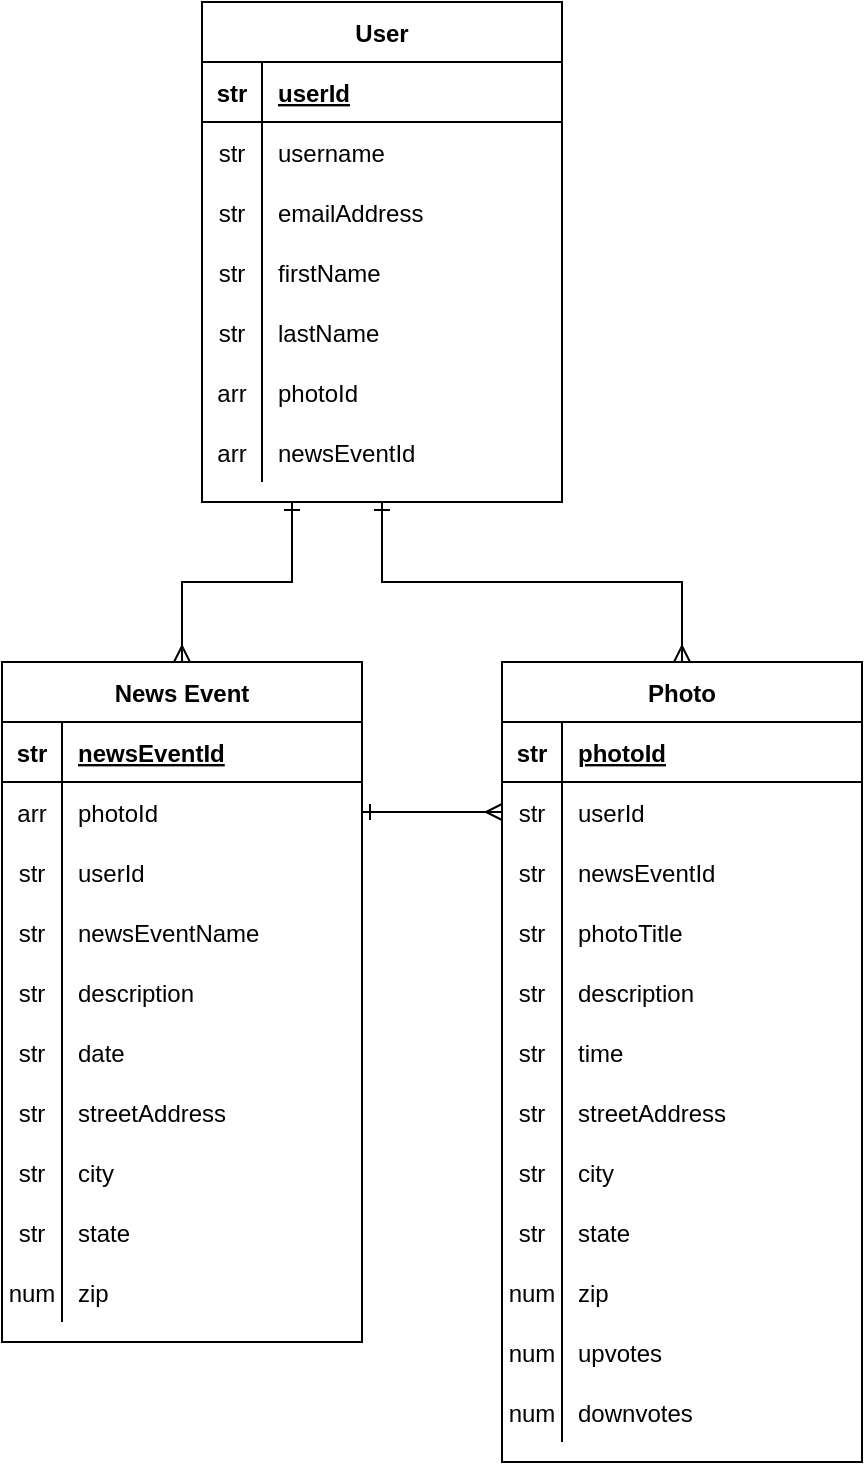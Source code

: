 <mxfile version="20.4.0" type="device"><diagram id="33HeskWjxP_hpv_TnL4-" name="Page-1"><mxGraphModel dx="402" dy="841" grid="1" gridSize="10" guides="1" tooltips="1" connect="1" arrows="1" fold="1" page="1" pageScale="1" pageWidth="850" pageHeight="1100" math="0" shadow="0"><root><mxCell id="0"/><mxCell id="1" parent="0"/><mxCell id="PnOS4csd2uWaLSHmhwaT-50" style="edgeStyle=orthogonalEdgeStyle;rounded=0;orthogonalLoop=1;jettySize=auto;html=1;exitX=0.25;exitY=1;exitDx=0;exitDy=0;startArrow=ERone;startFill=0;endArrow=ERmany;endFill=0;" parent="1" source="PnOS4csd2uWaLSHmhwaT-1" target="PnOS4csd2uWaLSHmhwaT-14" edge="1"><mxGeometry relative="1" as="geometry"/></mxCell><mxCell id="PnOS4csd2uWaLSHmhwaT-51" style="edgeStyle=orthogonalEdgeStyle;rounded=0;orthogonalLoop=1;jettySize=auto;html=1;exitX=0.5;exitY=1;exitDx=0;exitDy=0;entryX=0.5;entryY=0;entryDx=0;entryDy=0;startArrow=ERone;startFill=0;endArrow=ERmany;endFill=0;" parent="1" source="PnOS4csd2uWaLSHmhwaT-1" target="PnOS4csd2uWaLSHmhwaT-27" edge="1"><mxGeometry relative="1" as="geometry"/></mxCell><mxCell id="PnOS4csd2uWaLSHmhwaT-1" value="User" style="shape=table;startSize=30;container=1;collapsible=1;childLayout=tableLayout;fixedRows=1;rowLines=0;fontStyle=1;align=center;resizeLast=1;" parent="1" vertex="1"><mxGeometry x="270" y="70" width="180" height="250" as="geometry"/></mxCell><mxCell id="PnOS4csd2uWaLSHmhwaT-2" value="" style="shape=tableRow;horizontal=0;startSize=0;swimlaneHead=0;swimlaneBody=0;fillColor=none;collapsible=0;dropTarget=0;points=[[0,0.5],[1,0.5]];portConstraint=eastwest;top=0;left=0;right=0;bottom=1;" parent="PnOS4csd2uWaLSHmhwaT-1" vertex="1"><mxGeometry y="30" width="180" height="30" as="geometry"/></mxCell><mxCell id="PnOS4csd2uWaLSHmhwaT-3" value="str" style="shape=partialRectangle;connectable=0;fillColor=none;top=0;left=0;bottom=0;right=0;fontStyle=1;overflow=hidden;" parent="PnOS4csd2uWaLSHmhwaT-2" vertex="1"><mxGeometry width="30" height="30" as="geometry"><mxRectangle width="30" height="30" as="alternateBounds"/></mxGeometry></mxCell><mxCell id="PnOS4csd2uWaLSHmhwaT-4" value="userId" style="shape=partialRectangle;connectable=0;fillColor=none;top=0;left=0;bottom=0;right=0;align=left;spacingLeft=6;fontStyle=5;overflow=hidden;" parent="PnOS4csd2uWaLSHmhwaT-2" vertex="1"><mxGeometry x="30" width="150" height="30" as="geometry"><mxRectangle width="150" height="30" as="alternateBounds"/></mxGeometry></mxCell><mxCell id="PnOS4csd2uWaLSHmhwaT-5" value="" style="shape=tableRow;horizontal=0;startSize=0;swimlaneHead=0;swimlaneBody=0;fillColor=none;collapsible=0;dropTarget=0;points=[[0,0.5],[1,0.5]];portConstraint=eastwest;top=0;left=0;right=0;bottom=0;" parent="PnOS4csd2uWaLSHmhwaT-1" vertex="1"><mxGeometry y="60" width="180" height="30" as="geometry"/></mxCell><mxCell id="PnOS4csd2uWaLSHmhwaT-6" value="str" style="shape=partialRectangle;connectable=0;fillColor=none;top=0;left=0;bottom=0;right=0;editable=1;overflow=hidden;" parent="PnOS4csd2uWaLSHmhwaT-5" vertex="1"><mxGeometry width="30" height="30" as="geometry"><mxRectangle width="30" height="30" as="alternateBounds"/></mxGeometry></mxCell><mxCell id="PnOS4csd2uWaLSHmhwaT-7" value="username" style="shape=partialRectangle;connectable=0;fillColor=none;top=0;left=0;bottom=0;right=0;align=left;spacingLeft=6;overflow=hidden;" parent="PnOS4csd2uWaLSHmhwaT-5" vertex="1"><mxGeometry x="30" width="150" height="30" as="geometry"><mxRectangle width="150" height="30" as="alternateBounds"/></mxGeometry></mxCell><mxCell id="PnOS4csd2uWaLSHmhwaT-8" value="" style="shape=tableRow;horizontal=0;startSize=0;swimlaneHead=0;swimlaneBody=0;fillColor=none;collapsible=0;dropTarget=0;points=[[0,0.5],[1,0.5]];portConstraint=eastwest;top=0;left=0;right=0;bottom=0;" parent="PnOS4csd2uWaLSHmhwaT-1" vertex="1"><mxGeometry y="90" width="180" height="30" as="geometry"/></mxCell><mxCell id="PnOS4csd2uWaLSHmhwaT-9" value="str" style="shape=partialRectangle;connectable=0;fillColor=none;top=0;left=0;bottom=0;right=0;editable=1;overflow=hidden;" parent="PnOS4csd2uWaLSHmhwaT-8" vertex="1"><mxGeometry width="30" height="30" as="geometry"><mxRectangle width="30" height="30" as="alternateBounds"/></mxGeometry></mxCell><mxCell id="PnOS4csd2uWaLSHmhwaT-10" value="emailAddress" style="shape=partialRectangle;connectable=0;fillColor=none;top=0;left=0;bottom=0;right=0;align=left;spacingLeft=6;overflow=hidden;" parent="PnOS4csd2uWaLSHmhwaT-8" vertex="1"><mxGeometry x="30" width="150" height="30" as="geometry"><mxRectangle width="150" height="30" as="alternateBounds"/></mxGeometry></mxCell><mxCell id="PnOS4csd2uWaLSHmhwaT-11" value="" style="shape=tableRow;horizontal=0;startSize=0;swimlaneHead=0;swimlaneBody=0;fillColor=none;collapsible=0;dropTarget=0;points=[[0,0.5],[1,0.5]];portConstraint=eastwest;top=0;left=0;right=0;bottom=0;" parent="PnOS4csd2uWaLSHmhwaT-1" vertex="1"><mxGeometry y="120" width="180" height="30" as="geometry"/></mxCell><mxCell id="PnOS4csd2uWaLSHmhwaT-12" value="str" style="shape=partialRectangle;connectable=0;fillColor=none;top=0;left=0;bottom=0;right=0;editable=1;overflow=hidden;" parent="PnOS4csd2uWaLSHmhwaT-11" vertex="1"><mxGeometry width="30" height="30" as="geometry"><mxRectangle width="30" height="30" as="alternateBounds"/></mxGeometry></mxCell><mxCell id="PnOS4csd2uWaLSHmhwaT-13" value="firstName" style="shape=partialRectangle;connectable=0;fillColor=none;top=0;left=0;bottom=0;right=0;align=left;spacingLeft=6;overflow=hidden;" parent="PnOS4csd2uWaLSHmhwaT-11" vertex="1"><mxGeometry x="30" width="150" height="30" as="geometry"><mxRectangle width="150" height="30" as="alternateBounds"/></mxGeometry></mxCell><mxCell id="PnOS4csd2uWaLSHmhwaT-41" value="" style="shape=tableRow;horizontal=0;startSize=0;swimlaneHead=0;swimlaneBody=0;fillColor=none;collapsible=0;dropTarget=0;points=[[0,0.5],[1,0.5]];portConstraint=eastwest;top=0;left=0;right=0;bottom=0;" parent="PnOS4csd2uWaLSHmhwaT-1" vertex="1"><mxGeometry y="150" width="180" height="30" as="geometry"/></mxCell><mxCell id="PnOS4csd2uWaLSHmhwaT-42" value="str" style="shape=partialRectangle;connectable=0;fillColor=none;top=0;left=0;bottom=0;right=0;fontStyle=0;overflow=hidden;" parent="PnOS4csd2uWaLSHmhwaT-41" vertex="1"><mxGeometry width="30" height="30" as="geometry"><mxRectangle width="30" height="30" as="alternateBounds"/></mxGeometry></mxCell><mxCell id="PnOS4csd2uWaLSHmhwaT-43" value="lastName" style="shape=partialRectangle;connectable=0;fillColor=none;top=0;left=0;bottom=0;right=0;align=left;spacingLeft=6;fontStyle=0;overflow=hidden;" parent="PnOS4csd2uWaLSHmhwaT-41" vertex="1"><mxGeometry x="30" width="150" height="30" as="geometry"><mxRectangle width="150" height="30" as="alternateBounds"/></mxGeometry></mxCell><mxCell id="PnOS4csd2uWaLSHmhwaT-44" value="" style="shape=tableRow;horizontal=0;startSize=0;swimlaneHead=0;swimlaneBody=0;fillColor=none;collapsible=0;dropTarget=0;points=[[0,0.5],[1,0.5]];portConstraint=eastwest;top=0;left=0;right=0;bottom=0;" parent="PnOS4csd2uWaLSHmhwaT-1" vertex="1"><mxGeometry y="180" width="180" height="30" as="geometry"/></mxCell><mxCell id="PnOS4csd2uWaLSHmhwaT-45" value="arr" style="shape=partialRectangle;connectable=0;fillColor=none;top=0;left=0;bottom=0;right=0;fontStyle=0;overflow=hidden;" parent="PnOS4csd2uWaLSHmhwaT-44" vertex="1"><mxGeometry width="30" height="30" as="geometry"><mxRectangle width="30" height="30" as="alternateBounds"/></mxGeometry></mxCell><mxCell id="PnOS4csd2uWaLSHmhwaT-46" value="photoId" style="shape=partialRectangle;connectable=0;fillColor=none;top=0;left=0;bottom=0;right=0;align=left;spacingLeft=6;fontStyle=0;overflow=hidden;" parent="PnOS4csd2uWaLSHmhwaT-44" vertex="1"><mxGeometry x="30" width="150" height="30" as="geometry"><mxRectangle width="150" height="30" as="alternateBounds"/></mxGeometry></mxCell><mxCell id="PnOS4csd2uWaLSHmhwaT-47" value="" style="shape=tableRow;horizontal=0;startSize=0;swimlaneHead=0;swimlaneBody=0;fillColor=none;collapsible=0;dropTarget=0;points=[[0,0.5],[1,0.5]];portConstraint=eastwest;top=0;left=0;right=0;bottom=0;" parent="PnOS4csd2uWaLSHmhwaT-1" vertex="1"><mxGeometry y="210" width="180" height="30" as="geometry"/></mxCell><mxCell id="PnOS4csd2uWaLSHmhwaT-48" value="arr" style="shape=partialRectangle;connectable=0;fillColor=none;top=0;left=0;bottom=0;right=0;fontStyle=0;overflow=hidden;" parent="PnOS4csd2uWaLSHmhwaT-47" vertex="1"><mxGeometry width="30" height="30" as="geometry"><mxRectangle width="30" height="30" as="alternateBounds"/></mxGeometry></mxCell><mxCell id="PnOS4csd2uWaLSHmhwaT-49" value="newsEventId" style="shape=partialRectangle;connectable=0;fillColor=none;top=0;left=0;bottom=0;right=0;align=left;spacingLeft=6;fontStyle=0;overflow=hidden;" parent="PnOS4csd2uWaLSHmhwaT-47" vertex="1"><mxGeometry x="30" width="150" height="30" as="geometry"><mxRectangle width="150" height="30" as="alternateBounds"/></mxGeometry></mxCell><mxCell id="PnOS4csd2uWaLSHmhwaT-14" value="News Event" style="shape=table;startSize=30;container=1;collapsible=1;childLayout=tableLayout;fixedRows=1;rowLines=0;fontStyle=1;align=center;resizeLast=1;" parent="1" vertex="1"><mxGeometry x="170" y="400" width="180" height="340" as="geometry"/></mxCell><mxCell id="PnOS4csd2uWaLSHmhwaT-15" value="" style="shape=tableRow;horizontal=0;startSize=0;swimlaneHead=0;swimlaneBody=0;fillColor=none;collapsible=0;dropTarget=0;points=[[0,0.5],[1,0.5]];portConstraint=eastwest;top=0;left=0;right=0;bottom=1;" parent="PnOS4csd2uWaLSHmhwaT-14" vertex="1"><mxGeometry y="30" width="180" height="30" as="geometry"/></mxCell><mxCell id="PnOS4csd2uWaLSHmhwaT-16" value="str" style="shape=partialRectangle;connectable=0;fillColor=none;top=0;left=0;bottom=0;right=0;fontStyle=1;overflow=hidden;" parent="PnOS4csd2uWaLSHmhwaT-15" vertex="1"><mxGeometry width="30" height="30" as="geometry"><mxRectangle width="30" height="30" as="alternateBounds"/></mxGeometry></mxCell><mxCell id="PnOS4csd2uWaLSHmhwaT-17" value="newsEventId" style="shape=partialRectangle;connectable=0;fillColor=none;top=0;left=0;bottom=0;right=0;align=left;spacingLeft=6;fontStyle=5;overflow=hidden;" parent="PnOS4csd2uWaLSHmhwaT-15" vertex="1"><mxGeometry x="30" width="150" height="30" as="geometry"><mxRectangle width="150" height="30" as="alternateBounds"/></mxGeometry></mxCell><mxCell id="PnOS4csd2uWaLSHmhwaT-18" value="" style="shape=tableRow;horizontal=0;startSize=0;swimlaneHead=0;swimlaneBody=0;fillColor=none;collapsible=0;dropTarget=0;points=[[0,0.5],[1,0.5]];portConstraint=eastwest;top=0;left=0;right=0;bottom=0;" parent="PnOS4csd2uWaLSHmhwaT-14" vertex="1"><mxGeometry y="60" width="180" height="30" as="geometry"/></mxCell><mxCell id="PnOS4csd2uWaLSHmhwaT-19" value="arr" style="shape=partialRectangle;connectable=0;fillColor=none;top=0;left=0;bottom=0;right=0;editable=1;overflow=hidden;" parent="PnOS4csd2uWaLSHmhwaT-18" vertex="1"><mxGeometry width="30" height="30" as="geometry"><mxRectangle width="30" height="30" as="alternateBounds"/></mxGeometry></mxCell><mxCell id="PnOS4csd2uWaLSHmhwaT-20" value="photoId" style="shape=partialRectangle;connectable=0;fillColor=none;top=0;left=0;bottom=0;right=0;align=left;spacingLeft=6;overflow=hidden;" parent="PnOS4csd2uWaLSHmhwaT-18" vertex="1"><mxGeometry x="30" width="150" height="30" as="geometry"><mxRectangle width="150" height="30" as="alternateBounds"/></mxGeometry></mxCell><mxCell id="PnOS4csd2uWaLSHmhwaT-62" value="" style="shape=tableRow;horizontal=0;startSize=0;swimlaneHead=0;swimlaneBody=0;fillColor=none;collapsible=0;dropTarget=0;points=[[0,0.5],[1,0.5]];portConstraint=eastwest;top=0;left=0;right=0;bottom=0;" parent="PnOS4csd2uWaLSHmhwaT-14" vertex="1"><mxGeometry y="90" width="180" height="30" as="geometry"/></mxCell><mxCell id="PnOS4csd2uWaLSHmhwaT-63" value="str" style="shape=partialRectangle;connectable=0;fillColor=none;top=0;left=0;bottom=0;right=0;fontStyle=0;overflow=hidden;" parent="PnOS4csd2uWaLSHmhwaT-62" vertex="1"><mxGeometry width="30" height="30" as="geometry"><mxRectangle width="30" height="30" as="alternateBounds"/></mxGeometry></mxCell><mxCell id="PnOS4csd2uWaLSHmhwaT-64" value="userId" style="shape=partialRectangle;connectable=0;fillColor=none;top=0;left=0;bottom=0;right=0;align=left;spacingLeft=6;fontStyle=0;overflow=hidden;" parent="PnOS4csd2uWaLSHmhwaT-62" vertex="1"><mxGeometry x="30" width="150" height="30" as="geometry"><mxRectangle width="150" height="30" as="alternateBounds"/></mxGeometry></mxCell><mxCell id="PnOS4csd2uWaLSHmhwaT-65" value="" style="shape=tableRow;horizontal=0;startSize=0;swimlaneHead=0;swimlaneBody=0;fillColor=none;collapsible=0;dropTarget=0;points=[[0,0.5],[1,0.5]];portConstraint=eastwest;top=0;left=0;right=0;bottom=0;" parent="PnOS4csd2uWaLSHmhwaT-14" vertex="1"><mxGeometry y="120" width="180" height="30" as="geometry"/></mxCell><mxCell id="PnOS4csd2uWaLSHmhwaT-66" value="str" style="shape=partialRectangle;connectable=0;fillColor=none;top=0;left=0;bottom=0;right=0;fontStyle=0;overflow=hidden;" parent="PnOS4csd2uWaLSHmhwaT-65" vertex="1"><mxGeometry width="30" height="30" as="geometry"><mxRectangle width="30" height="30" as="alternateBounds"/></mxGeometry></mxCell><mxCell id="PnOS4csd2uWaLSHmhwaT-67" value="newsEventName" style="shape=partialRectangle;connectable=0;fillColor=none;top=0;left=0;bottom=0;right=0;align=left;spacingLeft=6;fontStyle=0;overflow=hidden;" parent="PnOS4csd2uWaLSHmhwaT-65" vertex="1"><mxGeometry x="30" width="150" height="30" as="geometry"><mxRectangle width="150" height="30" as="alternateBounds"/></mxGeometry></mxCell><mxCell id="PnOS4csd2uWaLSHmhwaT-21" value="" style="shape=tableRow;horizontal=0;startSize=0;swimlaneHead=0;swimlaneBody=0;fillColor=none;collapsible=0;dropTarget=0;points=[[0,0.5],[1,0.5]];portConstraint=eastwest;top=0;left=0;right=0;bottom=0;" parent="PnOS4csd2uWaLSHmhwaT-14" vertex="1"><mxGeometry y="150" width="180" height="30" as="geometry"/></mxCell><mxCell id="PnOS4csd2uWaLSHmhwaT-22" value="str" style="shape=partialRectangle;connectable=0;fillColor=none;top=0;left=0;bottom=0;right=0;editable=1;overflow=hidden;" parent="PnOS4csd2uWaLSHmhwaT-21" vertex="1"><mxGeometry width="30" height="30" as="geometry"><mxRectangle width="30" height="30" as="alternateBounds"/></mxGeometry></mxCell><mxCell id="PnOS4csd2uWaLSHmhwaT-23" value="description" style="shape=partialRectangle;connectable=0;fillColor=none;top=0;left=0;bottom=0;right=0;align=left;spacingLeft=6;overflow=hidden;" parent="PnOS4csd2uWaLSHmhwaT-21" vertex="1"><mxGeometry x="30" width="150" height="30" as="geometry"><mxRectangle width="150" height="30" as="alternateBounds"/></mxGeometry></mxCell><mxCell id="PnOS4csd2uWaLSHmhwaT-68" value="" style="shape=tableRow;horizontal=0;startSize=0;swimlaneHead=0;swimlaneBody=0;fillColor=none;collapsible=0;dropTarget=0;points=[[0,0.5],[1,0.5]];portConstraint=eastwest;top=0;left=0;right=0;bottom=0;" parent="PnOS4csd2uWaLSHmhwaT-14" vertex="1"><mxGeometry y="180" width="180" height="30" as="geometry"/></mxCell><mxCell id="PnOS4csd2uWaLSHmhwaT-69" value="str" style="shape=partialRectangle;connectable=0;fillColor=none;top=0;left=0;bottom=0;right=0;fontStyle=0;overflow=hidden;" parent="PnOS4csd2uWaLSHmhwaT-68" vertex="1"><mxGeometry width="30" height="30" as="geometry"><mxRectangle width="30" height="30" as="alternateBounds"/></mxGeometry></mxCell><mxCell id="PnOS4csd2uWaLSHmhwaT-70" value="date" style="shape=partialRectangle;connectable=0;fillColor=none;top=0;left=0;bottom=0;right=0;align=left;spacingLeft=6;fontStyle=0;overflow=hidden;" parent="PnOS4csd2uWaLSHmhwaT-68" vertex="1"><mxGeometry x="30" width="150" height="30" as="geometry"><mxRectangle width="150" height="30" as="alternateBounds"/></mxGeometry></mxCell><mxCell id="PnOS4csd2uWaLSHmhwaT-24" value="" style="shape=tableRow;horizontal=0;startSize=0;swimlaneHead=0;swimlaneBody=0;fillColor=none;collapsible=0;dropTarget=0;points=[[0,0.5],[1,0.5]];portConstraint=eastwest;top=0;left=0;right=0;bottom=0;" parent="PnOS4csd2uWaLSHmhwaT-14" vertex="1"><mxGeometry y="210" width="180" height="30" as="geometry"/></mxCell><mxCell id="PnOS4csd2uWaLSHmhwaT-25" value="str" style="shape=partialRectangle;connectable=0;fillColor=none;top=0;left=0;bottom=0;right=0;editable=1;overflow=hidden;" parent="PnOS4csd2uWaLSHmhwaT-24" vertex="1"><mxGeometry width="30" height="30" as="geometry"><mxRectangle width="30" height="30" as="alternateBounds"/></mxGeometry></mxCell><mxCell id="PnOS4csd2uWaLSHmhwaT-26" value="streetAddress" style="shape=partialRectangle;connectable=0;fillColor=none;top=0;left=0;bottom=0;right=0;align=left;spacingLeft=6;overflow=hidden;" parent="PnOS4csd2uWaLSHmhwaT-24" vertex="1"><mxGeometry x="30" width="150" height="30" as="geometry"><mxRectangle width="150" height="30" as="alternateBounds"/></mxGeometry></mxCell><mxCell id="PnOS4csd2uWaLSHmhwaT-53" value="" style="shape=tableRow;horizontal=0;startSize=0;swimlaneHead=0;swimlaneBody=0;fillColor=none;collapsible=0;dropTarget=0;points=[[0,0.5],[1,0.5]];portConstraint=eastwest;top=0;left=0;right=0;bottom=0;" parent="PnOS4csd2uWaLSHmhwaT-14" vertex="1"><mxGeometry y="240" width="180" height="30" as="geometry"/></mxCell><mxCell id="PnOS4csd2uWaLSHmhwaT-54" value="str" style="shape=partialRectangle;connectable=0;fillColor=none;top=0;left=0;bottom=0;right=0;fontStyle=0;overflow=hidden;" parent="PnOS4csd2uWaLSHmhwaT-53" vertex="1"><mxGeometry width="30" height="30" as="geometry"><mxRectangle width="30" height="30" as="alternateBounds"/></mxGeometry></mxCell><mxCell id="PnOS4csd2uWaLSHmhwaT-55" value="city" style="shape=partialRectangle;connectable=0;fillColor=none;top=0;left=0;bottom=0;right=0;align=left;spacingLeft=6;fontStyle=0;overflow=hidden;" parent="PnOS4csd2uWaLSHmhwaT-53" vertex="1"><mxGeometry x="30" width="150" height="30" as="geometry"><mxRectangle width="150" height="30" as="alternateBounds"/></mxGeometry></mxCell><mxCell id="PnOS4csd2uWaLSHmhwaT-56" value="" style="shape=tableRow;horizontal=0;startSize=0;swimlaneHead=0;swimlaneBody=0;fillColor=none;collapsible=0;dropTarget=0;points=[[0,0.5],[1,0.5]];portConstraint=eastwest;top=0;left=0;right=0;bottom=0;" parent="PnOS4csd2uWaLSHmhwaT-14" vertex="1"><mxGeometry y="270" width="180" height="30" as="geometry"/></mxCell><mxCell id="PnOS4csd2uWaLSHmhwaT-57" value="str" style="shape=partialRectangle;connectable=0;fillColor=none;top=0;left=0;bottom=0;right=0;fontStyle=0;overflow=hidden;" parent="PnOS4csd2uWaLSHmhwaT-56" vertex="1"><mxGeometry width="30" height="30" as="geometry"><mxRectangle width="30" height="30" as="alternateBounds"/></mxGeometry></mxCell><mxCell id="PnOS4csd2uWaLSHmhwaT-58" value="state" style="shape=partialRectangle;connectable=0;fillColor=none;top=0;left=0;bottom=0;right=0;align=left;spacingLeft=6;fontStyle=0;overflow=hidden;" parent="PnOS4csd2uWaLSHmhwaT-56" vertex="1"><mxGeometry x="30" width="150" height="30" as="geometry"><mxRectangle width="150" height="30" as="alternateBounds"/></mxGeometry></mxCell><mxCell id="PnOS4csd2uWaLSHmhwaT-59" value="" style="shape=tableRow;horizontal=0;startSize=0;swimlaneHead=0;swimlaneBody=0;fillColor=none;collapsible=0;dropTarget=0;points=[[0,0.5],[1,0.5]];portConstraint=eastwest;top=0;left=0;right=0;bottom=0;" parent="PnOS4csd2uWaLSHmhwaT-14" vertex="1"><mxGeometry y="300" width="180" height="30" as="geometry"/></mxCell><mxCell id="PnOS4csd2uWaLSHmhwaT-60" value="num" style="shape=partialRectangle;connectable=0;fillColor=none;top=0;left=0;bottom=0;right=0;fontStyle=0;overflow=hidden;" parent="PnOS4csd2uWaLSHmhwaT-59" vertex="1"><mxGeometry width="30" height="30" as="geometry"><mxRectangle width="30" height="30" as="alternateBounds"/></mxGeometry></mxCell><mxCell id="PnOS4csd2uWaLSHmhwaT-61" value="zip" style="shape=partialRectangle;connectable=0;fillColor=none;top=0;left=0;bottom=0;right=0;align=left;spacingLeft=6;fontStyle=0;overflow=hidden;" parent="PnOS4csd2uWaLSHmhwaT-59" vertex="1"><mxGeometry x="30" width="150" height="30" as="geometry"><mxRectangle width="150" height="30" as="alternateBounds"/></mxGeometry></mxCell><mxCell id="PnOS4csd2uWaLSHmhwaT-27" value="Photo" style="shape=table;startSize=30;container=1;collapsible=1;childLayout=tableLayout;fixedRows=1;rowLines=0;fontStyle=1;align=center;resizeLast=1;" parent="1" vertex="1"><mxGeometry x="420" y="400" width="180" height="400" as="geometry"/></mxCell><mxCell id="PnOS4csd2uWaLSHmhwaT-28" value="" style="shape=tableRow;horizontal=0;startSize=0;swimlaneHead=0;swimlaneBody=0;fillColor=none;collapsible=0;dropTarget=0;points=[[0,0.5],[1,0.5]];portConstraint=eastwest;top=0;left=0;right=0;bottom=1;" parent="PnOS4csd2uWaLSHmhwaT-27" vertex="1"><mxGeometry y="30" width="180" height="30" as="geometry"/></mxCell><mxCell id="PnOS4csd2uWaLSHmhwaT-29" value="str" style="shape=partialRectangle;connectable=0;fillColor=none;top=0;left=0;bottom=0;right=0;fontStyle=1;overflow=hidden;" parent="PnOS4csd2uWaLSHmhwaT-28" vertex="1"><mxGeometry width="30" height="30" as="geometry"><mxRectangle width="30" height="30" as="alternateBounds"/></mxGeometry></mxCell><mxCell id="PnOS4csd2uWaLSHmhwaT-30" value="photoId" style="shape=partialRectangle;connectable=0;fillColor=none;top=0;left=0;bottom=0;right=0;align=left;spacingLeft=6;fontStyle=5;overflow=hidden;" parent="PnOS4csd2uWaLSHmhwaT-28" vertex="1"><mxGeometry x="30" width="150" height="30" as="geometry"><mxRectangle width="150" height="30" as="alternateBounds"/></mxGeometry></mxCell><mxCell id="PnOS4csd2uWaLSHmhwaT-31" value="" style="shape=tableRow;horizontal=0;startSize=0;swimlaneHead=0;swimlaneBody=0;fillColor=none;collapsible=0;dropTarget=0;points=[[0,0.5],[1,0.5]];portConstraint=eastwest;top=0;left=0;right=0;bottom=0;" parent="PnOS4csd2uWaLSHmhwaT-27" vertex="1"><mxGeometry y="60" width="180" height="30" as="geometry"/></mxCell><mxCell id="PnOS4csd2uWaLSHmhwaT-32" value="str" style="shape=partialRectangle;connectable=0;fillColor=none;top=0;left=0;bottom=0;right=0;editable=1;overflow=hidden;" parent="PnOS4csd2uWaLSHmhwaT-31" vertex="1"><mxGeometry width="30" height="30" as="geometry"><mxRectangle width="30" height="30" as="alternateBounds"/></mxGeometry></mxCell><mxCell id="PnOS4csd2uWaLSHmhwaT-33" value="userId" style="shape=partialRectangle;connectable=0;fillColor=none;top=0;left=0;bottom=0;right=0;align=left;spacingLeft=6;overflow=hidden;" parent="PnOS4csd2uWaLSHmhwaT-31" vertex="1"><mxGeometry x="30" width="150" height="30" as="geometry"><mxRectangle width="150" height="30" as="alternateBounds"/></mxGeometry></mxCell><mxCell id="PnOS4csd2uWaLSHmhwaT-34" value="" style="shape=tableRow;horizontal=0;startSize=0;swimlaneHead=0;swimlaneBody=0;fillColor=none;collapsible=0;dropTarget=0;points=[[0,0.5],[1,0.5]];portConstraint=eastwest;top=0;left=0;right=0;bottom=0;" parent="PnOS4csd2uWaLSHmhwaT-27" vertex="1"><mxGeometry y="90" width="180" height="30" as="geometry"/></mxCell><mxCell id="PnOS4csd2uWaLSHmhwaT-35" value="str" style="shape=partialRectangle;connectable=0;fillColor=none;top=0;left=0;bottom=0;right=0;editable=1;overflow=hidden;" parent="PnOS4csd2uWaLSHmhwaT-34" vertex="1"><mxGeometry width="30" height="30" as="geometry"><mxRectangle width="30" height="30" as="alternateBounds"/></mxGeometry></mxCell><mxCell id="PnOS4csd2uWaLSHmhwaT-36" value="newsEventId" style="shape=partialRectangle;connectable=0;fillColor=none;top=0;left=0;bottom=0;right=0;align=left;spacingLeft=6;overflow=hidden;" parent="PnOS4csd2uWaLSHmhwaT-34" vertex="1"><mxGeometry x="30" width="150" height="30" as="geometry"><mxRectangle width="150" height="30" as="alternateBounds"/></mxGeometry></mxCell><mxCell id="PnOS4csd2uWaLSHmhwaT-37" value="" style="shape=tableRow;horizontal=0;startSize=0;swimlaneHead=0;swimlaneBody=0;fillColor=none;collapsible=0;dropTarget=0;points=[[0,0.5],[1,0.5]];portConstraint=eastwest;top=0;left=0;right=0;bottom=0;" parent="PnOS4csd2uWaLSHmhwaT-27" vertex="1"><mxGeometry y="120" width="180" height="30" as="geometry"/></mxCell><mxCell id="PnOS4csd2uWaLSHmhwaT-38" value="str" style="shape=partialRectangle;connectable=0;fillColor=none;top=0;left=0;bottom=0;right=0;editable=1;overflow=hidden;" parent="PnOS4csd2uWaLSHmhwaT-37" vertex="1"><mxGeometry width="30" height="30" as="geometry"><mxRectangle width="30" height="30" as="alternateBounds"/></mxGeometry></mxCell><mxCell id="PnOS4csd2uWaLSHmhwaT-39" value="photoTitle" style="shape=partialRectangle;connectable=0;fillColor=none;top=0;left=0;bottom=0;right=0;align=left;spacingLeft=6;overflow=hidden;" parent="PnOS4csd2uWaLSHmhwaT-37" vertex="1"><mxGeometry x="30" width="150" height="30" as="geometry"><mxRectangle width="150" height="30" as="alternateBounds"/></mxGeometry></mxCell><mxCell id="PnOS4csd2uWaLSHmhwaT-71" value="" style="shape=tableRow;horizontal=0;startSize=0;swimlaneHead=0;swimlaneBody=0;fillColor=none;collapsible=0;dropTarget=0;points=[[0,0.5],[1,0.5]];portConstraint=eastwest;top=0;left=0;right=0;bottom=0;" parent="PnOS4csd2uWaLSHmhwaT-27" vertex="1"><mxGeometry y="150" width="180" height="30" as="geometry"/></mxCell><mxCell id="PnOS4csd2uWaLSHmhwaT-72" value="str" style="shape=partialRectangle;connectable=0;fillColor=none;top=0;left=0;bottom=0;right=0;fontStyle=0;overflow=hidden;" parent="PnOS4csd2uWaLSHmhwaT-71" vertex="1"><mxGeometry width="30" height="30" as="geometry"><mxRectangle width="30" height="30" as="alternateBounds"/></mxGeometry></mxCell><mxCell id="PnOS4csd2uWaLSHmhwaT-73" value="description" style="shape=partialRectangle;connectable=0;fillColor=none;top=0;left=0;bottom=0;right=0;align=left;spacingLeft=6;fontStyle=0;overflow=hidden;" parent="PnOS4csd2uWaLSHmhwaT-71" vertex="1"><mxGeometry x="30" width="150" height="30" as="geometry"><mxRectangle width="150" height="30" as="alternateBounds"/></mxGeometry></mxCell><mxCell id="PnOS4csd2uWaLSHmhwaT-74" value="" style="shape=tableRow;horizontal=0;startSize=0;swimlaneHead=0;swimlaneBody=0;fillColor=none;collapsible=0;dropTarget=0;points=[[0,0.5],[1,0.5]];portConstraint=eastwest;top=0;left=0;right=0;bottom=0;" parent="PnOS4csd2uWaLSHmhwaT-27" vertex="1"><mxGeometry y="180" width="180" height="30" as="geometry"/></mxCell><mxCell id="PnOS4csd2uWaLSHmhwaT-75" value="str" style="shape=partialRectangle;connectable=0;fillColor=none;top=0;left=0;bottom=0;right=0;fontStyle=0;overflow=hidden;" parent="PnOS4csd2uWaLSHmhwaT-74" vertex="1"><mxGeometry width="30" height="30" as="geometry"><mxRectangle width="30" height="30" as="alternateBounds"/></mxGeometry></mxCell><mxCell id="PnOS4csd2uWaLSHmhwaT-76" value="time" style="shape=partialRectangle;connectable=0;fillColor=none;top=0;left=0;bottom=0;right=0;align=left;spacingLeft=6;fontStyle=0;overflow=hidden;" parent="PnOS4csd2uWaLSHmhwaT-74" vertex="1"><mxGeometry x="30" width="150" height="30" as="geometry"><mxRectangle width="150" height="30" as="alternateBounds"/></mxGeometry></mxCell><mxCell id="PnOS4csd2uWaLSHmhwaT-77" value="" style="shape=tableRow;horizontal=0;startSize=0;swimlaneHead=0;swimlaneBody=0;fillColor=none;collapsible=0;dropTarget=0;points=[[0,0.5],[1,0.5]];portConstraint=eastwest;top=0;left=0;right=0;bottom=0;" parent="PnOS4csd2uWaLSHmhwaT-27" vertex="1"><mxGeometry y="210" width="180" height="30" as="geometry"/></mxCell><mxCell id="PnOS4csd2uWaLSHmhwaT-78" value="str" style="shape=partialRectangle;connectable=0;fillColor=none;top=0;left=0;bottom=0;right=0;fontStyle=0;overflow=hidden;" parent="PnOS4csd2uWaLSHmhwaT-77" vertex="1"><mxGeometry width="30" height="30" as="geometry"><mxRectangle width="30" height="30" as="alternateBounds"/></mxGeometry></mxCell><mxCell id="PnOS4csd2uWaLSHmhwaT-79" value="streetAddress" style="shape=partialRectangle;connectable=0;fillColor=none;top=0;left=0;bottom=0;right=0;align=left;spacingLeft=6;fontStyle=0;overflow=hidden;" parent="PnOS4csd2uWaLSHmhwaT-77" vertex="1"><mxGeometry x="30" width="150" height="30" as="geometry"><mxRectangle width="150" height="30" as="alternateBounds"/></mxGeometry></mxCell><mxCell id="PnOS4csd2uWaLSHmhwaT-80" value="" style="shape=tableRow;horizontal=0;startSize=0;swimlaneHead=0;swimlaneBody=0;fillColor=none;collapsible=0;dropTarget=0;points=[[0,0.5],[1,0.5]];portConstraint=eastwest;top=0;left=0;right=0;bottom=0;" parent="PnOS4csd2uWaLSHmhwaT-27" vertex="1"><mxGeometry y="240" width="180" height="30" as="geometry"/></mxCell><mxCell id="PnOS4csd2uWaLSHmhwaT-81" value="str" style="shape=partialRectangle;connectable=0;fillColor=none;top=0;left=0;bottom=0;right=0;fontStyle=0;overflow=hidden;" parent="PnOS4csd2uWaLSHmhwaT-80" vertex="1"><mxGeometry width="30" height="30" as="geometry"><mxRectangle width="30" height="30" as="alternateBounds"/></mxGeometry></mxCell><mxCell id="PnOS4csd2uWaLSHmhwaT-82" value="city" style="shape=partialRectangle;connectable=0;fillColor=none;top=0;left=0;bottom=0;right=0;align=left;spacingLeft=6;fontStyle=0;overflow=hidden;" parent="PnOS4csd2uWaLSHmhwaT-80" vertex="1"><mxGeometry x="30" width="150" height="30" as="geometry"><mxRectangle width="150" height="30" as="alternateBounds"/></mxGeometry></mxCell><mxCell id="PnOS4csd2uWaLSHmhwaT-83" value="" style="shape=tableRow;horizontal=0;startSize=0;swimlaneHead=0;swimlaneBody=0;fillColor=none;collapsible=0;dropTarget=0;points=[[0,0.5],[1,0.5]];portConstraint=eastwest;top=0;left=0;right=0;bottom=0;" parent="PnOS4csd2uWaLSHmhwaT-27" vertex="1"><mxGeometry y="270" width="180" height="30" as="geometry"/></mxCell><mxCell id="PnOS4csd2uWaLSHmhwaT-84" value="str" style="shape=partialRectangle;connectable=0;fillColor=none;top=0;left=0;bottom=0;right=0;fontStyle=0;overflow=hidden;" parent="PnOS4csd2uWaLSHmhwaT-83" vertex="1"><mxGeometry width="30" height="30" as="geometry"><mxRectangle width="30" height="30" as="alternateBounds"/></mxGeometry></mxCell><mxCell id="PnOS4csd2uWaLSHmhwaT-85" value="state" style="shape=partialRectangle;connectable=0;fillColor=none;top=0;left=0;bottom=0;right=0;align=left;spacingLeft=6;fontStyle=0;overflow=hidden;" parent="PnOS4csd2uWaLSHmhwaT-83" vertex="1"><mxGeometry x="30" width="150" height="30" as="geometry"><mxRectangle width="150" height="30" as="alternateBounds"/></mxGeometry></mxCell><mxCell id="PnOS4csd2uWaLSHmhwaT-86" value="" style="shape=tableRow;horizontal=0;startSize=0;swimlaneHead=0;swimlaneBody=0;fillColor=none;collapsible=0;dropTarget=0;points=[[0,0.5],[1,0.5]];portConstraint=eastwest;top=0;left=0;right=0;bottom=0;" parent="PnOS4csd2uWaLSHmhwaT-27" vertex="1"><mxGeometry y="300" width="180" height="30" as="geometry"/></mxCell><mxCell id="PnOS4csd2uWaLSHmhwaT-87" value="num" style="shape=partialRectangle;connectable=0;fillColor=none;top=0;left=0;bottom=0;right=0;fontStyle=0;overflow=hidden;" parent="PnOS4csd2uWaLSHmhwaT-86" vertex="1"><mxGeometry width="30" height="30" as="geometry"><mxRectangle width="30" height="30" as="alternateBounds"/></mxGeometry></mxCell><mxCell id="PnOS4csd2uWaLSHmhwaT-88" value="zip" style="shape=partialRectangle;connectable=0;fillColor=none;top=0;left=0;bottom=0;right=0;align=left;spacingLeft=6;fontStyle=0;overflow=hidden;" parent="PnOS4csd2uWaLSHmhwaT-86" vertex="1"><mxGeometry x="30" width="150" height="30" as="geometry"><mxRectangle width="150" height="30" as="alternateBounds"/></mxGeometry></mxCell><mxCell id="EA7iE6_e2rjrbmBnR6cl-1" value="" style="shape=tableRow;horizontal=0;startSize=0;swimlaneHead=0;swimlaneBody=0;fillColor=none;collapsible=0;dropTarget=0;points=[[0,0.5],[1,0.5]];portConstraint=eastwest;top=0;left=0;right=0;bottom=0;" vertex="1" parent="PnOS4csd2uWaLSHmhwaT-27"><mxGeometry y="330" width="180" height="30" as="geometry"/></mxCell><mxCell id="EA7iE6_e2rjrbmBnR6cl-2" value="num" style="shape=partialRectangle;connectable=0;fillColor=none;top=0;left=0;bottom=0;right=0;fontStyle=0;overflow=hidden;" vertex="1" parent="EA7iE6_e2rjrbmBnR6cl-1"><mxGeometry width="30" height="30" as="geometry"><mxRectangle width="30" height="30" as="alternateBounds"/></mxGeometry></mxCell><mxCell id="EA7iE6_e2rjrbmBnR6cl-3" value="upvotes" style="shape=partialRectangle;connectable=0;fillColor=none;top=0;left=0;bottom=0;right=0;align=left;spacingLeft=6;fontStyle=0;overflow=hidden;" vertex="1" parent="EA7iE6_e2rjrbmBnR6cl-1"><mxGeometry x="30" width="150" height="30" as="geometry"><mxRectangle width="150" height="30" as="alternateBounds"/></mxGeometry></mxCell><mxCell id="EA7iE6_e2rjrbmBnR6cl-4" value="" style="shape=tableRow;horizontal=0;startSize=0;swimlaneHead=0;swimlaneBody=0;fillColor=none;collapsible=0;dropTarget=0;points=[[0,0.5],[1,0.5]];portConstraint=eastwest;top=0;left=0;right=0;bottom=0;" vertex="1" parent="PnOS4csd2uWaLSHmhwaT-27"><mxGeometry y="360" width="180" height="30" as="geometry"/></mxCell><mxCell id="EA7iE6_e2rjrbmBnR6cl-5" value="num" style="shape=partialRectangle;connectable=0;fillColor=none;top=0;left=0;bottom=0;right=0;fontStyle=0;overflow=hidden;" vertex="1" parent="EA7iE6_e2rjrbmBnR6cl-4"><mxGeometry width="30" height="30" as="geometry"><mxRectangle width="30" height="30" as="alternateBounds"/></mxGeometry></mxCell><mxCell id="EA7iE6_e2rjrbmBnR6cl-6" value="downvotes" style="shape=partialRectangle;connectable=0;fillColor=none;top=0;left=0;bottom=0;right=0;align=left;spacingLeft=6;fontStyle=0;overflow=hidden;" vertex="1" parent="EA7iE6_e2rjrbmBnR6cl-4"><mxGeometry x="30" width="150" height="30" as="geometry"><mxRectangle width="150" height="30" as="alternateBounds"/></mxGeometry></mxCell><mxCell id="PnOS4csd2uWaLSHmhwaT-52" style="edgeStyle=orthogonalEdgeStyle;rounded=0;orthogonalLoop=1;jettySize=auto;html=1;exitX=0;exitY=0.5;exitDx=0;exitDy=0;entryX=1;entryY=0.5;entryDx=0;entryDy=0;startArrow=ERmany;startFill=0;endArrow=ERone;endFill=0;" parent="1" source="PnOS4csd2uWaLSHmhwaT-31" target="PnOS4csd2uWaLSHmhwaT-18" edge="1"><mxGeometry relative="1" as="geometry"/></mxCell></root></mxGraphModel></diagram></mxfile>